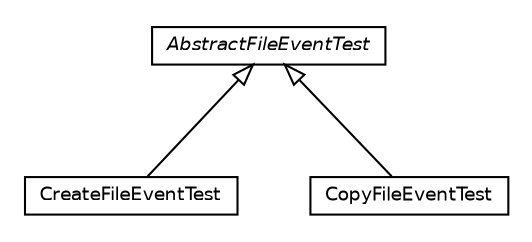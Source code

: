 #!/usr/local/bin/dot
#
# Class diagram 
# Generated by UmlGraph version 4.6 (http://www.spinellis.gr/sw/umlgraph)
#

digraph G {
	edge [fontname="Helvetica",fontsize=10,labelfontname="Helvetica",labelfontsize=10];
	node [fontname="Helvetica",fontsize=10,shape=plaintext];
	// org.apache.maven.archiva.transaction.CreateFileEventTest
	c8299 [label=<<table border="0" cellborder="1" cellspacing="0" cellpadding="2" port="p" href="./CreateFileEventTest.html">
		<tr><td><table border="0" cellspacing="0" cellpadding="1">
			<tr><td> CreateFileEventTest </td></tr>
		</table></td></tr>
		</table>>, fontname="Helvetica", fontcolor="black", fontsize=9.0];
	// org.apache.maven.archiva.transaction.CopyFileEventTest
	c8300 [label=<<table border="0" cellborder="1" cellspacing="0" cellpadding="2" port="p" href="./CopyFileEventTest.html">
		<tr><td><table border="0" cellspacing="0" cellpadding="1">
			<tr><td> CopyFileEventTest </td></tr>
		</table></td></tr>
		</table>>, fontname="Helvetica", fontcolor="black", fontsize=9.0];
	// org.apache.maven.archiva.transaction.AbstractFileEventTest
	c8301 [label=<<table border="0" cellborder="1" cellspacing="0" cellpadding="2" port="p" href="./AbstractFileEventTest.html">
		<tr><td><table border="0" cellspacing="0" cellpadding="1">
			<tr><td><font face="Helvetica-Oblique"> AbstractFileEventTest </font></td></tr>
		</table></td></tr>
		</table>>, fontname="Helvetica", fontcolor="black", fontsize=9.0];
	//org.apache.maven.archiva.transaction.CreateFileEventTest extends org.apache.maven.archiva.transaction.AbstractFileEventTest
	c8301:p -> c8299:p [dir=back,arrowtail=empty];
	//org.apache.maven.archiva.transaction.CopyFileEventTest extends org.apache.maven.archiva.transaction.AbstractFileEventTest
	c8301:p -> c8300:p [dir=back,arrowtail=empty];
}

